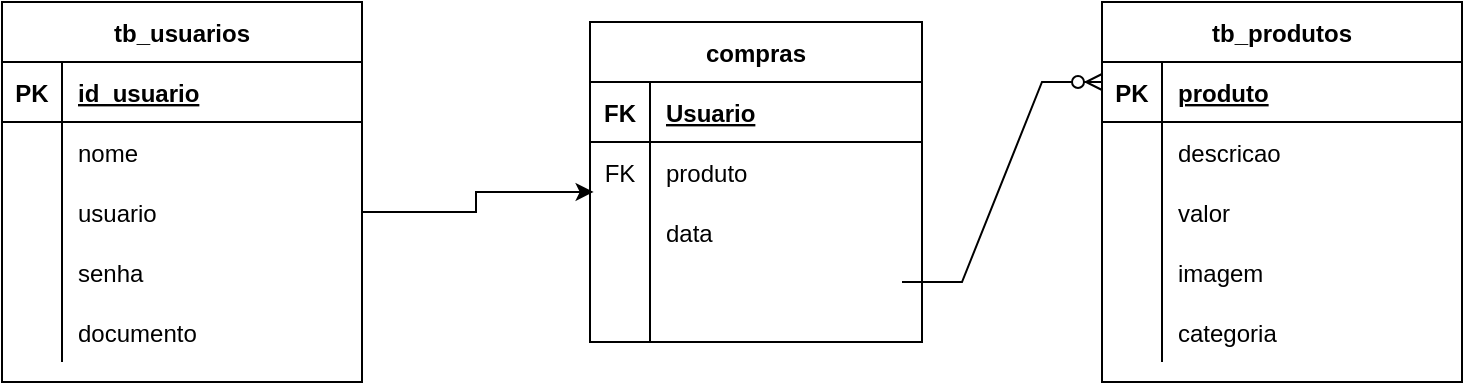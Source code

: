 <mxfile version="20.0.4" type="device"><diagram id="mY88KImpf-Uf0UBpTkAA" name="Page-1"><mxGraphModel dx="856" dy="450" grid="1" gridSize="10" guides="1" tooltips="1" connect="1" arrows="1" fold="1" page="1" pageScale="1" pageWidth="827" pageHeight="1169" math="0" shadow="0"><root><mxCell id="0"/><mxCell id="1" parent="0"/><mxCell id="-RjHLOE3usTsDp5VKn3z-14" value="tb_usuarios" style="shape=table;startSize=30;container=1;collapsible=1;childLayout=tableLayout;fixedRows=1;rowLines=0;fontStyle=1;align=center;resizeLast=1;" vertex="1" parent="1"><mxGeometry x="30" y="70" width="180" height="190" as="geometry"/></mxCell><mxCell id="-RjHLOE3usTsDp5VKn3z-15" value="" style="shape=tableRow;horizontal=0;startSize=0;swimlaneHead=0;swimlaneBody=0;fillColor=none;collapsible=0;dropTarget=0;points=[[0,0.5],[1,0.5]];portConstraint=eastwest;top=0;left=0;right=0;bottom=1;" vertex="1" parent="-RjHLOE3usTsDp5VKn3z-14"><mxGeometry y="30" width="180" height="30" as="geometry"/></mxCell><mxCell id="-RjHLOE3usTsDp5VKn3z-16" value="PK" style="shape=partialRectangle;connectable=0;fillColor=none;top=0;left=0;bottom=0;right=0;fontStyle=1;overflow=hidden;" vertex="1" parent="-RjHLOE3usTsDp5VKn3z-15"><mxGeometry width="30" height="30" as="geometry"><mxRectangle width="30" height="30" as="alternateBounds"/></mxGeometry></mxCell><mxCell id="-RjHLOE3usTsDp5VKn3z-17" value="id_usuario" style="shape=partialRectangle;connectable=0;fillColor=none;top=0;left=0;bottom=0;right=0;align=left;spacingLeft=6;fontStyle=5;overflow=hidden;" vertex="1" parent="-RjHLOE3usTsDp5VKn3z-15"><mxGeometry x="30" width="150" height="30" as="geometry"><mxRectangle width="150" height="30" as="alternateBounds"/></mxGeometry></mxCell><mxCell id="-RjHLOE3usTsDp5VKn3z-18" value="" style="shape=tableRow;horizontal=0;startSize=0;swimlaneHead=0;swimlaneBody=0;fillColor=none;collapsible=0;dropTarget=0;points=[[0,0.5],[1,0.5]];portConstraint=eastwest;top=0;left=0;right=0;bottom=0;" vertex="1" parent="-RjHLOE3usTsDp5VKn3z-14"><mxGeometry y="60" width="180" height="30" as="geometry"/></mxCell><mxCell id="-RjHLOE3usTsDp5VKn3z-19" value="" style="shape=partialRectangle;connectable=0;fillColor=none;top=0;left=0;bottom=0;right=0;editable=1;overflow=hidden;" vertex="1" parent="-RjHLOE3usTsDp5VKn3z-18"><mxGeometry width="30" height="30" as="geometry"><mxRectangle width="30" height="30" as="alternateBounds"/></mxGeometry></mxCell><mxCell id="-RjHLOE3usTsDp5VKn3z-20" value="nome    " style="shape=partialRectangle;connectable=0;fillColor=none;top=0;left=0;bottom=0;right=0;align=left;spacingLeft=6;overflow=hidden;" vertex="1" parent="-RjHLOE3usTsDp5VKn3z-18"><mxGeometry x="30" width="150" height="30" as="geometry"><mxRectangle width="150" height="30" as="alternateBounds"/></mxGeometry></mxCell><mxCell id="-RjHLOE3usTsDp5VKn3z-21" value="" style="shape=tableRow;horizontal=0;startSize=0;swimlaneHead=0;swimlaneBody=0;fillColor=none;collapsible=0;dropTarget=0;points=[[0,0.5],[1,0.5]];portConstraint=eastwest;top=0;left=0;right=0;bottom=0;" vertex="1" parent="-RjHLOE3usTsDp5VKn3z-14"><mxGeometry y="90" width="180" height="30" as="geometry"/></mxCell><mxCell id="-RjHLOE3usTsDp5VKn3z-22" value="" style="shape=partialRectangle;connectable=0;fillColor=none;top=0;left=0;bottom=0;right=0;editable=1;overflow=hidden;" vertex="1" parent="-RjHLOE3usTsDp5VKn3z-21"><mxGeometry width="30" height="30" as="geometry"><mxRectangle width="30" height="30" as="alternateBounds"/></mxGeometry></mxCell><mxCell id="-RjHLOE3usTsDp5VKn3z-23" value="usuario" style="shape=partialRectangle;connectable=0;fillColor=none;top=0;left=0;bottom=0;right=0;align=left;spacingLeft=6;overflow=hidden;" vertex="1" parent="-RjHLOE3usTsDp5VKn3z-21"><mxGeometry x="30" width="150" height="30" as="geometry"><mxRectangle width="150" height="30" as="alternateBounds"/></mxGeometry></mxCell><mxCell id="-RjHLOE3usTsDp5VKn3z-27" value="" style="shape=tableRow;horizontal=0;startSize=0;swimlaneHead=0;swimlaneBody=0;fillColor=none;collapsible=0;dropTarget=0;points=[[0,0.5],[1,0.5]];portConstraint=eastwest;top=0;left=0;right=0;bottom=0;" vertex="1" parent="-RjHLOE3usTsDp5VKn3z-14"><mxGeometry y="120" width="180" height="30" as="geometry"/></mxCell><mxCell id="-RjHLOE3usTsDp5VKn3z-28" value="" style="shape=partialRectangle;connectable=0;fillColor=none;top=0;left=0;bottom=0;right=0;editable=1;overflow=hidden;" vertex="1" parent="-RjHLOE3usTsDp5VKn3z-27"><mxGeometry width="30" height="30" as="geometry"><mxRectangle width="30" height="30" as="alternateBounds"/></mxGeometry></mxCell><mxCell id="-RjHLOE3usTsDp5VKn3z-29" value="senha" style="shape=partialRectangle;connectable=0;fillColor=none;top=0;left=0;bottom=0;right=0;align=left;spacingLeft=6;overflow=hidden;" vertex="1" parent="-RjHLOE3usTsDp5VKn3z-27"><mxGeometry x="30" width="150" height="30" as="geometry"><mxRectangle width="150" height="30" as="alternateBounds"/></mxGeometry></mxCell><mxCell id="-RjHLOE3usTsDp5VKn3z-24" value="" style="shape=tableRow;horizontal=0;startSize=0;swimlaneHead=0;swimlaneBody=0;fillColor=none;collapsible=0;dropTarget=0;points=[[0,0.5],[1,0.5]];portConstraint=eastwest;top=0;left=0;right=0;bottom=0;" vertex="1" parent="-RjHLOE3usTsDp5VKn3z-14"><mxGeometry y="150" width="180" height="30" as="geometry"/></mxCell><mxCell id="-RjHLOE3usTsDp5VKn3z-25" value="" style="shape=partialRectangle;connectable=0;fillColor=none;top=0;left=0;bottom=0;right=0;editable=1;overflow=hidden;" vertex="1" parent="-RjHLOE3usTsDp5VKn3z-24"><mxGeometry width="30" height="30" as="geometry"><mxRectangle width="30" height="30" as="alternateBounds"/></mxGeometry></mxCell><mxCell id="-RjHLOE3usTsDp5VKn3z-26" value="documento" style="shape=partialRectangle;connectable=0;fillColor=none;top=0;left=0;bottom=0;right=0;align=left;spacingLeft=6;overflow=hidden;" vertex="1" parent="-RjHLOE3usTsDp5VKn3z-24"><mxGeometry x="30" width="150" height="30" as="geometry"><mxRectangle width="150" height="30" as="alternateBounds"/></mxGeometry></mxCell><mxCell id="-RjHLOE3usTsDp5VKn3z-30" value="compras" style="shape=table;startSize=30;container=1;collapsible=1;childLayout=tableLayout;fixedRows=1;rowLines=0;fontStyle=1;align=center;resizeLast=1;" vertex="1" parent="1"><mxGeometry x="324" y="80" width="166" height="160" as="geometry"/></mxCell><mxCell id="-RjHLOE3usTsDp5VKn3z-31" value="" style="shape=tableRow;horizontal=0;startSize=0;swimlaneHead=0;swimlaneBody=0;fillColor=none;collapsible=0;dropTarget=0;points=[[0,0.5],[1,0.5]];portConstraint=eastwest;top=0;left=0;right=0;bottom=1;" vertex="1" parent="-RjHLOE3usTsDp5VKn3z-30"><mxGeometry y="30" width="166" height="30" as="geometry"/></mxCell><mxCell id="-RjHLOE3usTsDp5VKn3z-32" value="FK" style="shape=partialRectangle;connectable=0;fillColor=none;top=0;left=0;bottom=0;right=0;fontStyle=1;overflow=hidden;" vertex="1" parent="-RjHLOE3usTsDp5VKn3z-31"><mxGeometry width="30" height="30" as="geometry"><mxRectangle width="30" height="30" as="alternateBounds"/></mxGeometry></mxCell><mxCell id="-RjHLOE3usTsDp5VKn3z-33" value="Usuario" style="shape=partialRectangle;connectable=0;fillColor=none;top=0;left=0;bottom=0;right=0;align=left;spacingLeft=6;fontStyle=5;overflow=hidden;" vertex="1" parent="-RjHLOE3usTsDp5VKn3z-31"><mxGeometry x="30" width="136" height="30" as="geometry"><mxRectangle width="136" height="30" as="alternateBounds"/></mxGeometry></mxCell><mxCell id="-RjHLOE3usTsDp5VKn3z-34" value="" style="shape=tableRow;horizontal=0;startSize=0;swimlaneHead=0;swimlaneBody=0;fillColor=none;collapsible=0;dropTarget=0;points=[[0,0.5],[1,0.5]];portConstraint=eastwest;top=0;left=0;right=0;bottom=0;" vertex="1" parent="-RjHLOE3usTsDp5VKn3z-30"><mxGeometry y="60" width="166" height="30" as="geometry"/></mxCell><mxCell id="-RjHLOE3usTsDp5VKn3z-35" value="FK" style="shape=partialRectangle;connectable=0;fillColor=none;top=0;left=0;bottom=0;right=0;editable=1;overflow=hidden;" vertex="1" parent="-RjHLOE3usTsDp5VKn3z-34"><mxGeometry width="30" height="30" as="geometry"><mxRectangle width="30" height="30" as="alternateBounds"/></mxGeometry></mxCell><mxCell id="-RjHLOE3usTsDp5VKn3z-36" value="produto" style="shape=partialRectangle;connectable=0;fillColor=none;top=0;left=0;bottom=0;right=0;align=left;spacingLeft=6;overflow=hidden;" vertex="1" parent="-RjHLOE3usTsDp5VKn3z-34"><mxGeometry x="30" width="136" height="30" as="geometry"><mxRectangle width="136" height="30" as="alternateBounds"/></mxGeometry></mxCell><mxCell id="-RjHLOE3usTsDp5VKn3z-37" value="" style="shape=tableRow;horizontal=0;startSize=0;swimlaneHead=0;swimlaneBody=0;fillColor=none;collapsible=0;dropTarget=0;points=[[0,0.5],[1,0.5]];portConstraint=eastwest;top=0;left=0;right=0;bottom=0;" vertex="1" parent="-RjHLOE3usTsDp5VKn3z-30"><mxGeometry y="90" width="166" height="30" as="geometry"/></mxCell><mxCell id="-RjHLOE3usTsDp5VKn3z-38" value="" style="shape=partialRectangle;connectable=0;fillColor=none;top=0;left=0;bottom=0;right=0;editable=1;overflow=hidden;" vertex="1" parent="-RjHLOE3usTsDp5VKn3z-37"><mxGeometry width="30" height="30" as="geometry"><mxRectangle width="30" height="30" as="alternateBounds"/></mxGeometry></mxCell><mxCell id="-RjHLOE3usTsDp5VKn3z-39" value="data" style="shape=partialRectangle;connectable=0;fillColor=none;top=0;left=0;bottom=0;right=0;align=left;spacingLeft=6;overflow=hidden;" vertex="1" parent="-RjHLOE3usTsDp5VKn3z-37"><mxGeometry x="30" width="136" height="30" as="geometry"><mxRectangle width="136" height="30" as="alternateBounds"/></mxGeometry></mxCell><mxCell id="-RjHLOE3usTsDp5VKn3z-40" value="" style="shape=tableRow;horizontal=0;startSize=0;swimlaneHead=0;swimlaneBody=0;fillColor=none;collapsible=0;dropTarget=0;points=[[0,0.5],[1,0.5]];portConstraint=eastwest;top=0;left=0;right=0;bottom=0;" vertex="1" parent="-RjHLOE3usTsDp5VKn3z-30"><mxGeometry y="120" width="166" height="40" as="geometry"/></mxCell><mxCell id="-RjHLOE3usTsDp5VKn3z-41" value="" style="shape=partialRectangle;connectable=0;fillColor=none;top=0;left=0;bottom=0;right=0;editable=1;overflow=hidden;" vertex="1" parent="-RjHLOE3usTsDp5VKn3z-40"><mxGeometry width="30" height="40" as="geometry"><mxRectangle width="30" height="40" as="alternateBounds"/></mxGeometry></mxCell><mxCell id="-RjHLOE3usTsDp5VKn3z-42" value="" style="shape=partialRectangle;connectable=0;fillColor=none;top=0;left=0;bottom=0;right=0;align=left;spacingLeft=6;overflow=hidden;" vertex="1" parent="-RjHLOE3usTsDp5VKn3z-40"><mxGeometry x="30" width="136" height="40" as="geometry"><mxRectangle width="136" height="40" as="alternateBounds"/></mxGeometry></mxCell><mxCell id="-RjHLOE3usTsDp5VKn3z-43" value="tb_produtos" style="shape=table;startSize=30;container=1;collapsible=1;childLayout=tableLayout;fixedRows=1;rowLines=0;fontStyle=1;align=center;resizeLast=1;" vertex="1" parent="1"><mxGeometry x="580" y="70" width="180" height="190" as="geometry"/></mxCell><mxCell id="-RjHLOE3usTsDp5VKn3z-44" value="" style="shape=tableRow;horizontal=0;startSize=0;swimlaneHead=0;swimlaneBody=0;fillColor=none;collapsible=0;dropTarget=0;points=[[0,0.5],[1,0.5]];portConstraint=eastwest;top=0;left=0;right=0;bottom=1;" vertex="1" parent="-RjHLOE3usTsDp5VKn3z-43"><mxGeometry y="30" width="180" height="30" as="geometry"/></mxCell><mxCell id="-RjHLOE3usTsDp5VKn3z-45" value="PK" style="shape=partialRectangle;connectable=0;fillColor=none;top=0;left=0;bottom=0;right=0;fontStyle=1;overflow=hidden;" vertex="1" parent="-RjHLOE3usTsDp5VKn3z-44"><mxGeometry width="30" height="30" as="geometry"><mxRectangle width="30" height="30" as="alternateBounds"/></mxGeometry></mxCell><mxCell id="-RjHLOE3usTsDp5VKn3z-46" value="produto" style="shape=partialRectangle;connectable=0;fillColor=none;top=0;left=0;bottom=0;right=0;align=left;spacingLeft=6;fontStyle=5;overflow=hidden;" vertex="1" parent="-RjHLOE3usTsDp5VKn3z-44"><mxGeometry x="30" width="150" height="30" as="geometry"><mxRectangle width="150" height="30" as="alternateBounds"/></mxGeometry></mxCell><mxCell id="-RjHLOE3usTsDp5VKn3z-47" value="" style="shape=tableRow;horizontal=0;startSize=0;swimlaneHead=0;swimlaneBody=0;fillColor=none;collapsible=0;dropTarget=0;points=[[0,0.5],[1,0.5]];portConstraint=eastwest;top=0;left=0;right=0;bottom=0;" vertex="1" parent="-RjHLOE3usTsDp5VKn3z-43"><mxGeometry y="60" width="180" height="30" as="geometry"/></mxCell><mxCell id="-RjHLOE3usTsDp5VKn3z-48" value="" style="shape=partialRectangle;connectable=0;fillColor=none;top=0;left=0;bottom=0;right=0;editable=1;overflow=hidden;" vertex="1" parent="-RjHLOE3usTsDp5VKn3z-47"><mxGeometry width="30" height="30" as="geometry"><mxRectangle width="30" height="30" as="alternateBounds"/></mxGeometry></mxCell><mxCell id="-RjHLOE3usTsDp5VKn3z-49" value="descricao" style="shape=partialRectangle;connectable=0;fillColor=none;top=0;left=0;bottom=0;right=0;align=left;spacingLeft=6;overflow=hidden;" vertex="1" parent="-RjHLOE3usTsDp5VKn3z-47"><mxGeometry x="30" width="150" height="30" as="geometry"><mxRectangle width="150" height="30" as="alternateBounds"/></mxGeometry></mxCell><mxCell id="-RjHLOE3usTsDp5VKn3z-50" value="" style="shape=tableRow;horizontal=0;startSize=0;swimlaneHead=0;swimlaneBody=0;fillColor=none;collapsible=0;dropTarget=0;points=[[0,0.5],[1,0.5]];portConstraint=eastwest;top=0;left=0;right=0;bottom=0;" vertex="1" parent="-RjHLOE3usTsDp5VKn3z-43"><mxGeometry y="90" width="180" height="30" as="geometry"/></mxCell><mxCell id="-RjHLOE3usTsDp5VKn3z-51" value="" style="shape=partialRectangle;connectable=0;fillColor=none;top=0;left=0;bottom=0;right=0;editable=1;overflow=hidden;" vertex="1" parent="-RjHLOE3usTsDp5VKn3z-50"><mxGeometry width="30" height="30" as="geometry"><mxRectangle width="30" height="30" as="alternateBounds"/></mxGeometry></mxCell><mxCell id="-RjHLOE3usTsDp5VKn3z-52" value="valor" style="shape=partialRectangle;connectable=0;fillColor=none;top=0;left=0;bottom=0;right=0;align=left;spacingLeft=6;overflow=hidden;" vertex="1" parent="-RjHLOE3usTsDp5VKn3z-50"><mxGeometry x="30" width="150" height="30" as="geometry"><mxRectangle width="150" height="30" as="alternateBounds"/></mxGeometry></mxCell><mxCell id="-RjHLOE3usTsDp5VKn3z-56" value="" style="shape=tableRow;horizontal=0;startSize=0;swimlaneHead=0;swimlaneBody=0;fillColor=none;collapsible=0;dropTarget=0;points=[[0,0.5],[1,0.5]];portConstraint=eastwest;top=0;left=0;right=0;bottom=0;" vertex="1" parent="-RjHLOE3usTsDp5VKn3z-43"><mxGeometry y="120" width="180" height="30" as="geometry"/></mxCell><mxCell id="-RjHLOE3usTsDp5VKn3z-57" value="" style="shape=partialRectangle;connectable=0;fillColor=none;top=0;left=0;bottom=0;right=0;editable=1;overflow=hidden;" vertex="1" parent="-RjHLOE3usTsDp5VKn3z-56"><mxGeometry width="30" height="30" as="geometry"><mxRectangle width="30" height="30" as="alternateBounds"/></mxGeometry></mxCell><mxCell id="-RjHLOE3usTsDp5VKn3z-58" value="imagem" style="shape=partialRectangle;connectable=0;fillColor=none;top=0;left=0;bottom=0;right=0;align=left;spacingLeft=6;overflow=hidden;" vertex="1" parent="-RjHLOE3usTsDp5VKn3z-56"><mxGeometry x="30" width="150" height="30" as="geometry"><mxRectangle width="150" height="30" as="alternateBounds"/></mxGeometry></mxCell><mxCell id="-RjHLOE3usTsDp5VKn3z-53" value="" style="shape=tableRow;horizontal=0;startSize=0;swimlaneHead=0;swimlaneBody=0;fillColor=none;collapsible=0;dropTarget=0;points=[[0,0.5],[1,0.5]];portConstraint=eastwest;top=0;left=0;right=0;bottom=0;" vertex="1" parent="-RjHLOE3usTsDp5VKn3z-43"><mxGeometry y="150" width="180" height="30" as="geometry"/></mxCell><mxCell id="-RjHLOE3usTsDp5VKn3z-54" value="" style="shape=partialRectangle;connectable=0;fillColor=none;top=0;left=0;bottom=0;right=0;editable=1;overflow=hidden;" vertex="1" parent="-RjHLOE3usTsDp5VKn3z-53"><mxGeometry width="30" height="30" as="geometry"><mxRectangle width="30" height="30" as="alternateBounds"/></mxGeometry></mxCell><mxCell id="-RjHLOE3usTsDp5VKn3z-55" value="categoria" style="shape=partialRectangle;connectable=0;fillColor=none;top=0;left=0;bottom=0;right=0;align=left;spacingLeft=6;overflow=hidden;" vertex="1" parent="-RjHLOE3usTsDp5VKn3z-53"><mxGeometry x="30" width="150" height="30" as="geometry"><mxRectangle width="150" height="30" as="alternateBounds"/></mxGeometry></mxCell><mxCell id="-RjHLOE3usTsDp5VKn3z-62" style="edgeStyle=orthogonalEdgeStyle;rounded=0;orthogonalLoop=1;jettySize=auto;html=1;exitX=1;exitY=0.5;exitDx=0;exitDy=0;entryX=0.011;entryY=-0.167;entryDx=0;entryDy=0;entryPerimeter=0;" edge="1" parent="1" source="-RjHLOE3usTsDp5VKn3z-21" target="-RjHLOE3usTsDp5VKn3z-37"><mxGeometry relative="1" as="geometry"/></mxCell><mxCell id="-RjHLOE3usTsDp5VKn3z-63" value="" style="edgeStyle=entityRelationEdgeStyle;fontSize=12;html=1;endArrow=ERzeroToMany;endFill=1;rounded=0;" edge="1" parent="1"><mxGeometry width="100" height="100" relative="1" as="geometry"><mxPoint x="480" y="210" as="sourcePoint"/><mxPoint x="580" y="110" as="targetPoint"/></mxGeometry></mxCell></root></mxGraphModel></diagram></mxfile>
